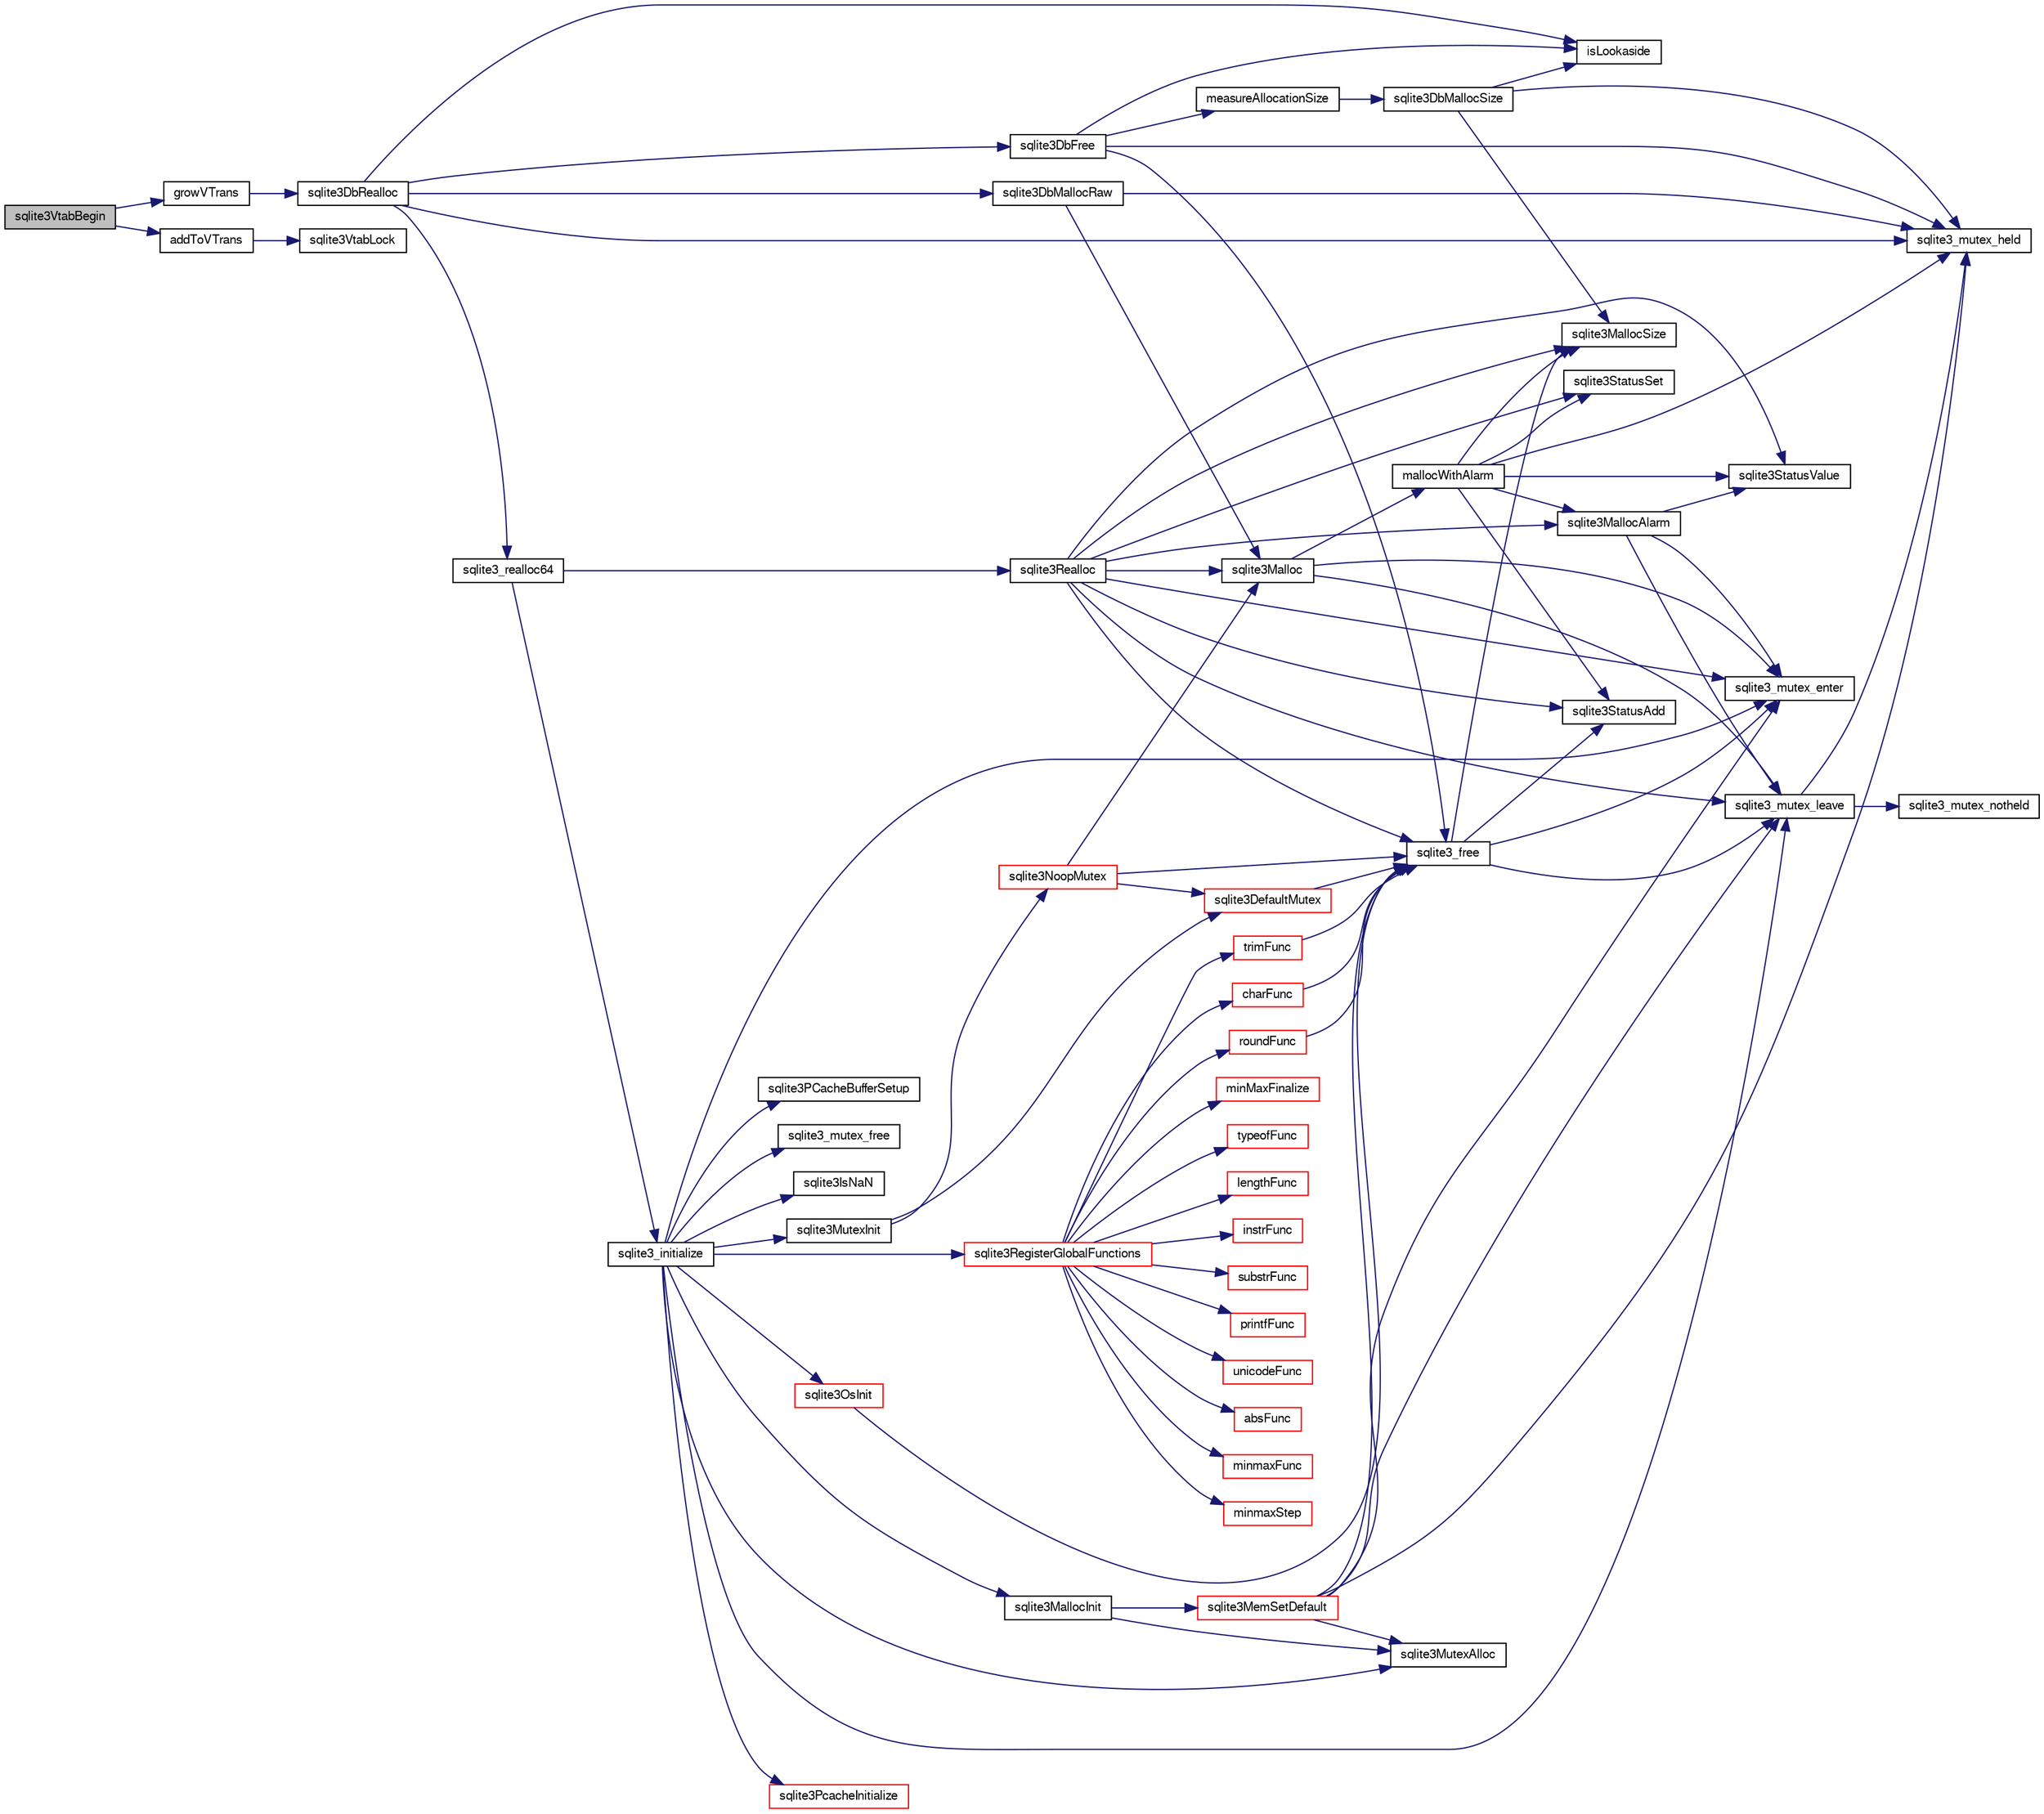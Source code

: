 digraph "sqlite3VtabBegin"
{
  edge [fontname="FreeSans",fontsize="10",labelfontname="FreeSans",labelfontsize="10"];
  node [fontname="FreeSans",fontsize="10",shape=record];
  rankdir="LR";
  Node800026 [label="sqlite3VtabBegin",height=0.2,width=0.4,color="black", fillcolor="grey75", style="filled", fontcolor="black"];
  Node800026 -> Node800027 [color="midnightblue",fontsize="10",style="solid",fontname="FreeSans"];
  Node800027 [label="growVTrans",height=0.2,width=0.4,color="black", fillcolor="white", style="filled",URL="$sqlite3_8c.html#aa5faa1578b20b8eb26ac5a4512b31441"];
  Node800027 -> Node800028 [color="midnightblue",fontsize="10",style="solid",fontname="FreeSans"];
  Node800028 [label="sqlite3DbRealloc",height=0.2,width=0.4,color="black", fillcolor="white", style="filled",URL="$sqlite3_8c.html#ae028f4902a9d29bcaf310ff289ee87dc"];
  Node800028 -> Node800029 [color="midnightblue",fontsize="10",style="solid",fontname="FreeSans"];
  Node800029 [label="sqlite3_mutex_held",height=0.2,width=0.4,color="black", fillcolor="white", style="filled",URL="$sqlite3_8c.html#acf77da68932b6bc163c5e68547ecc3e7"];
  Node800028 -> Node800030 [color="midnightblue",fontsize="10",style="solid",fontname="FreeSans"];
  Node800030 [label="sqlite3DbMallocRaw",height=0.2,width=0.4,color="black", fillcolor="white", style="filled",URL="$sqlite3_8c.html#abbe8be0cf7175e11ddc3e2218fad924e"];
  Node800030 -> Node800029 [color="midnightblue",fontsize="10",style="solid",fontname="FreeSans"];
  Node800030 -> Node800031 [color="midnightblue",fontsize="10",style="solid",fontname="FreeSans"];
  Node800031 [label="sqlite3Malloc",height=0.2,width=0.4,color="black", fillcolor="white", style="filled",URL="$sqlite3_8c.html#a361a2eaa846b1885f123abe46f5d8b2b"];
  Node800031 -> Node800032 [color="midnightblue",fontsize="10",style="solid",fontname="FreeSans"];
  Node800032 [label="sqlite3_mutex_enter",height=0.2,width=0.4,color="black", fillcolor="white", style="filled",URL="$sqlite3_8c.html#a1c12cde690bd89f104de5cbad12a6bf5"];
  Node800031 -> Node800033 [color="midnightblue",fontsize="10",style="solid",fontname="FreeSans"];
  Node800033 [label="mallocWithAlarm",height=0.2,width=0.4,color="black", fillcolor="white", style="filled",URL="$sqlite3_8c.html#ab070d5cf8e48ec8a6a43cf025d48598b"];
  Node800033 -> Node800029 [color="midnightblue",fontsize="10",style="solid",fontname="FreeSans"];
  Node800033 -> Node800034 [color="midnightblue",fontsize="10",style="solid",fontname="FreeSans"];
  Node800034 [label="sqlite3StatusSet",height=0.2,width=0.4,color="black", fillcolor="white", style="filled",URL="$sqlite3_8c.html#afec7586c01fcb5ea17dc9d7725a589d9"];
  Node800033 -> Node800035 [color="midnightblue",fontsize="10",style="solid",fontname="FreeSans"];
  Node800035 [label="sqlite3StatusValue",height=0.2,width=0.4,color="black", fillcolor="white", style="filled",URL="$sqlite3_8c.html#a30b8ac296c6e200c1fa57708d52c6ef6"];
  Node800033 -> Node800036 [color="midnightblue",fontsize="10",style="solid",fontname="FreeSans"];
  Node800036 [label="sqlite3MallocAlarm",height=0.2,width=0.4,color="black", fillcolor="white", style="filled",URL="$sqlite3_8c.html#ada66988e8471d1198f3219c062377508"];
  Node800036 -> Node800035 [color="midnightblue",fontsize="10",style="solid",fontname="FreeSans"];
  Node800036 -> Node800037 [color="midnightblue",fontsize="10",style="solid",fontname="FreeSans"];
  Node800037 [label="sqlite3_mutex_leave",height=0.2,width=0.4,color="black", fillcolor="white", style="filled",URL="$sqlite3_8c.html#a5838d235601dbd3c1fa993555c6bcc93"];
  Node800037 -> Node800029 [color="midnightblue",fontsize="10",style="solid",fontname="FreeSans"];
  Node800037 -> Node800038 [color="midnightblue",fontsize="10",style="solid",fontname="FreeSans"];
  Node800038 [label="sqlite3_mutex_notheld",height=0.2,width=0.4,color="black", fillcolor="white", style="filled",URL="$sqlite3_8c.html#a83967c837c1c000d3b5adcfaa688f5dc"];
  Node800036 -> Node800032 [color="midnightblue",fontsize="10",style="solid",fontname="FreeSans"];
  Node800033 -> Node800039 [color="midnightblue",fontsize="10",style="solid",fontname="FreeSans"];
  Node800039 [label="sqlite3MallocSize",height=0.2,width=0.4,color="black", fillcolor="white", style="filled",URL="$sqlite3_8c.html#acf5d2a5f35270bafb050bd2def576955"];
  Node800033 -> Node800040 [color="midnightblue",fontsize="10",style="solid",fontname="FreeSans"];
  Node800040 [label="sqlite3StatusAdd",height=0.2,width=0.4,color="black", fillcolor="white", style="filled",URL="$sqlite3_8c.html#afa029f93586aeab4cc85360905dae9cd"];
  Node800031 -> Node800037 [color="midnightblue",fontsize="10",style="solid",fontname="FreeSans"];
  Node800028 -> Node800041 [color="midnightblue",fontsize="10",style="solid",fontname="FreeSans"];
  Node800041 [label="isLookaside",height=0.2,width=0.4,color="black", fillcolor="white", style="filled",URL="$sqlite3_8c.html#a770fa05ff9717b75e16f4d968a77b897"];
  Node800028 -> Node800042 [color="midnightblue",fontsize="10",style="solid",fontname="FreeSans"];
  Node800042 [label="sqlite3DbFree",height=0.2,width=0.4,color="black", fillcolor="white", style="filled",URL="$sqlite3_8c.html#ac70ab821a6607b4a1b909582dc37a069"];
  Node800042 -> Node800029 [color="midnightblue",fontsize="10",style="solid",fontname="FreeSans"];
  Node800042 -> Node800043 [color="midnightblue",fontsize="10",style="solid",fontname="FreeSans"];
  Node800043 [label="measureAllocationSize",height=0.2,width=0.4,color="black", fillcolor="white", style="filled",URL="$sqlite3_8c.html#a45731e644a22fdb756e2b6337224217a"];
  Node800043 -> Node800044 [color="midnightblue",fontsize="10",style="solid",fontname="FreeSans"];
  Node800044 [label="sqlite3DbMallocSize",height=0.2,width=0.4,color="black", fillcolor="white", style="filled",URL="$sqlite3_8c.html#aa397e5a8a03495203a0767abf0a71f86"];
  Node800044 -> Node800039 [color="midnightblue",fontsize="10",style="solid",fontname="FreeSans"];
  Node800044 -> Node800029 [color="midnightblue",fontsize="10",style="solid",fontname="FreeSans"];
  Node800044 -> Node800041 [color="midnightblue",fontsize="10",style="solid",fontname="FreeSans"];
  Node800042 -> Node800041 [color="midnightblue",fontsize="10",style="solid",fontname="FreeSans"];
  Node800042 -> Node800045 [color="midnightblue",fontsize="10",style="solid",fontname="FreeSans"];
  Node800045 [label="sqlite3_free",height=0.2,width=0.4,color="black", fillcolor="white", style="filled",URL="$sqlite3_8c.html#a6552349e36a8a691af5487999ab09519"];
  Node800045 -> Node800032 [color="midnightblue",fontsize="10",style="solid",fontname="FreeSans"];
  Node800045 -> Node800040 [color="midnightblue",fontsize="10",style="solid",fontname="FreeSans"];
  Node800045 -> Node800039 [color="midnightblue",fontsize="10",style="solid",fontname="FreeSans"];
  Node800045 -> Node800037 [color="midnightblue",fontsize="10",style="solid",fontname="FreeSans"];
  Node800028 -> Node800046 [color="midnightblue",fontsize="10",style="solid",fontname="FreeSans"];
  Node800046 [label="sqlite3_realloc64",height=0.2,width=0.4,color="black", fillcolor="white", style="filled",URL="$sqlite3_8c.html#a3765a714077ee547e811034236dc9ecd"];
  Node800046 -> Node800047 [color="midnightblue",fontsize="10",style="solid",fontname="FreeSans"];
  Node800047 [label="sqlite3_initialize",height=0.2,width=0.4,color="black", fillcolor="white", style="filled",URL="$sqlite3_8c.html#ab0c0ee2d5d4cf8b28e9572296a8861df"];
  Node800047 -> Node800048 [color="midnightblue",fontsize="10",style="solid",fontname="FreeSans"];
  Node800048 [label="sqlite3MutexInit",height=0.2,width=0.4,color="black", fillcolor="white", style="filled",URL="$sqlite3_8c.html#a7906afcdd1cdb3d0007eb932398a1158"];
  Node800048 -> Node800049 [color="midnightblue",fontsize="10",style="solid",fontname="FreeSans"];
  Node800049 [label="sqlite3DefaultMutex",height=0.2,width=0.4,color="red", fillcolor="white", style="filled",URL="$sqlite3_8c.html#ac895a71e325f9b2f9b862f737c17aca8"];
  Node800049 -> Node800045 [color="midnightblue",fontsize="10",style="solid",fontname="FreeSans"];
  Node800048 -> Node800058 [color="midnightblue",fontsize="10",style="solid",fontname="FreeSans"];
  Node800058 [label="sqlite3NoopMutex",height=0.2,width=0.4,color="red", fillcolor="white", style="filled",URL="$sqlite3_8c.html#a09742cde9ef371d94f8201d2cdb543e4"];
  Node800058 -> Node800031 [color="midnightblue",fontsize="10",style="solid",fontname="FreeSans"];
  Node800058 -> Node800045 [color="midnightblue",fontsize="10",style="solid",fontname="FreeSans"];
  Node800058 -> Node800049 [color="midnightblue",fontsize="10",style="solid",fontname="FreeSans"];
  Node800047 -> Node800066 [color="midnightblue",fontsize="10",style="solid",fontname="FreeSans"];
  Node800066 [label="sqlite3MutexAlloc",height=0.2,width=0.4,color="black", fillcolor="white", style="filled",URL="$sqlite3_8c.html#a0e3f432ee581f6876b590e7ad7e84e19"];
  Node800047 -> Node800032 [color="midnightblue",fontsize="10",style="solid",fontname="FreeSans"];
  Node800047 -> Node800067 [color="midnightblue",fontsize="10",style="solid",fontname="FreeSans"];
  Node800067 [label="sqlite3MallocInit",height=0.2,width=0.4,color="black", fillcolor="white", style="filled",URL="$sqlite3_8c.html#a9e06f9e7cad0d83ce80ab493c9533552"];
  Node800067 -> Node800068 [color="midnightblue",fontsize="10",style="solid",fontname="FreeSans"];
  Node800068 [label="sqlite3MemSetDefault",height=0.2,width=0.4,color="red", fillcolor="white", style="filled",URL="$sqlite3_8c.html#a162fbfd727e92c5f8f72625b5ff62549"];
  Node800068 -> Node800066 [color="midnightblue",fontsize="10",style="solid",fontname="FreeSans"];
  Node800068 -> Node800032 [color="midnightblue",fontsize="10",style="solid",fontname="FreeSans"];
  Node800068 -> Node800037 [color="midnightblue",fontsize="10",style="solid",fontname="FreeSans"];
  Node800068 -> Node800029 [color="midnightblue",fontsize="10",style="solid",fontname="FreeSans"];
  Node800068 -> Node800045 [color="midnightblue",fontsize="10",style="solid",fontname="FreeSans"];
  Node800067 -> Node800066 [color="midnightblue",fontsize="10",style="solid",fontname="FreeSans"];
  Node800047 -> Node800037 [color="midnightblue",fontsize="10",style="solid",fontname="FreeSans"];
  Node800047 -> Node800155 [color="midnightblue",fontsize="10",style="solid",fontname="FreeSans"];
  Node800155 [label="sqlite3RegisterGlobalFunctions",height=0.2,width=0.4,color="red", fillcolor="white", style="filled",URL="$sqlite3_8c.html#a9f75bd111010f29e1b8d74344473c4ec"];
  Node800155 -> Node800156 [color="midnightblue",fontsize="10",style="solid",fontname="FreeSans"];
  Node800156 [label="trimFunc",height=0.2,width=0.4,color="red", fillcolor="white", style="filled",URL="$sqlite3_8c.html#afad56dbe7f08139a630156e644b14704"];
  Node800156 -> Node800045 [color="midnightblue",fontsize="10",style="solid",fontname="FreeSans"];
  Node800155 -> Node800169 [color="midnightblue",fontsize="10",style="solid",fontname="FreeSans"];
  Node800169 [label="minmaxFunc",height=0.2,width=0.4,color="red", fillcolor="white", style="filled",URL="$sqlite3_8c.html#a4d00f48b948fd73cb70bcfd1efc0bfb0"];
  Node800155 -> Node800178 [color="midnightblue",fontsize="10",style="solid",fontname="FreeSans"];
  Node800178 [label="minmaxStep",height=0.2,width=0.4,color="red", fillcolor="white", style="filled",URL="$sqlite3_8c.html#a5b4c0da0f3b61d7ff25ebd30aa22cca4"];
  Node800155 -> Node800182 [color="midnightblue",fontsize="10",style="solid",fontname="FreeSans"];
  Node800182 [label="minMaxFinalize",height=0.2,width=0.4,color="red", fillcolor="white", style="filled",URL="$sqlite3_8c.html#a0439dd90934a2dee93517c50884d5924"];
  Node800155 -> Node800183 [color="midnightblue",fontsize="10",style="solid",fontname="FreeSans"];
  Node800183 [label="typeofFunc",height=0.2,width=0.4,color="red", fillcolor="white", style="filled",URL="$sqlite3_8c.html#aba6c564ff0d6b017de448469d0fb243f"];
  Node800155 -> Node800184 [color="midnightblue",fontsize="10",style="solid",fontname="FreeSans"];
  Node800184 [label="lengthFunc",height=0.2,width=0.4,color="red", fillcolor="white", style="filled",URL="$sqlite3_8c.html#affdabf006c37c26a1c3e325badb83546"];
  Node800155 -> Node800189 [color="midnightblue",fontsize="10",style="solid",fontname="FreeSans"];
  Node800189 [label="instrFunc",height=0.2,width=0.4,color="red", fillcolor="white", style="filled",URL="$sqlite3_8c.html#a8f86ca540b92ac28aaefaa126170cf8c"];
  Node800155 -> Node800191 [color="midnightblue",fontsize="10",style="solid",fontname="FreeSans"];
  Node800191 [label="substrFunc",height=0.2,width=0.4,color="red", fillcolor="white", style="filled",URL="$sqlite3_8c.html#a8a8739d9af5589338113371e440b2734"];
  Node800155 -> Node800196 [color="midnightblue",fontsize="10",style="solid",fontname="FreeSans"];
  Node800196 [label="printfFunc",height=0.2,width=0.4,color="red", fillcolor="white", style="filled",URL="$sqlite3_8c.html#a80ca21d434c7c5b6668bee721331dda8"];
  Node800155 -> Node800198 [color="midnightblue",fontsize="10",style="solid",fontname="FreeSans"];
  Node800198 [label="unicodeFunc",height=0.2,width=0.4,color="red", fillcolor="white", style="filled",URL="$sqlite3_8c.html#a1d3d012cbe2276d8d713be80884db355"];
  Node800155 -> Node800200 [color="midnightblue",fontsize="10",style="solid",fontname="FreeSans"];
  Node800200 [label="charFunc",height=0.2,width=0.4,color="red", fillcolor="white", style="filled",URL="$sqlite3_8c.html#ab9b72ce47fcea3c3b92e816435a0fd91"];
  Node800200 -> Node800045 [color="midnightblue",fontsize="10",style="solid",fontname="FreeSans"];
  Node800155 -> Node800201 [color="midnightblue",fontsize="10",style="solid",fontname="FreeSans"];
  Node800201 [label="absFunc",height=0.2,width=0.4,color="red", fillcolor="white", style="filled",URL="$sqlite3_8c.html#af271994a34f441432d50d7095e0ed23d"];
  Node800155 -> Node800206 [color="midnightblue",fontsize="10",style="solid",fontname="FreeSans"];
  Node800206 [label="roundFunc",height=0.2,width=0.4,color="red", fillcolor="white", style="filled",URL="$sqlite3_8c.html#a8c444ba254edc27891111b76e7ba85e7"];
  Node800206 -> Node800045 [color="midnightblue",fontsize="10",style="solid",fontname="FreeSans"];
  Node800047 -> Node800303 [color="midnightblue",fontsize="10",style="solid",fontname="FreeSans"];
  Node800303 [label="sqlite3PcacheInitialize",height=0.2,width=0.4,color="red", fillcolor="white", style="filled",URL="$sqlite3_8c.html#a2902c61ddc88bea002c4d69fe4052b1f"];
  Node800047 -> Node800304 [color="midnightblue",fontsize="10",style="solid",fontname="FreeSans"];
  Node800304 [label="sqlite3OsInit",height=0.2,width=0.4,color="red", fillcolor="white", style="filled",URL="$sqlite3_8c.html#afeaa886fe1ca086a30fd278b1d069762"];
  Node800304 -> Node800045 [color="midnightblue",fontsize="10",style="solid",fontname="FreeSans"];
  Node800047 -> Node800308 [color="midnightblue",fontsize="10",style="solid",fontname="FreeSans"];
  Node800308 [label="sqlite3PCacheBufferSetup",height=0.2,width=0.4,color="black", fillcolor="white", style="filled",URL="$sqlite3_8c.html#ad18a1eebefdfbc4254f473f7b0101937"];
  Node800047 -> Node800309 [color="midnightblue",fontsize="10",style="solid",fontname="FreeSans"];
  Node800309 [label="sqlite3_mutex_free",height=0.2,width=0.4,color="black", fillcolor="white", style="filled",URL="$sqlite3_8c.html#a2db2e72e08f6873afa9c61b0ec726fec"];
  Node800047 -> Node800091 [color="midnightblue",fontsize="10",style="solid",fontname="FreeSans"];
  Node800091 [label="sqlite3IsNaN",height=0.2,width=0.4,color="black", fillcolor="white", style="filled",URL="$sqlite3_8c.html#aed4d78203877c3486765ccbc7feebb50"];
  Node800046 -> Node800080 [color="midnightblue",fontsize="10",style="solid",fontname="FreeSans"];
  Node800080 [label="sqlite3Realloc",height=0.2,width=0.4,color="black", fillcolor="white", style="filled",URL="$sqlite3_8c.html#ad53aefdfc088f622e23ffe838201fe22"];
  Node800080 -> Node800031 [color="midnightblue",fontsize="10",style="solid",fontname="FreeSans"];
  Node800080 -> Node800045 [color="midnightblue",fontsize="10",style="solid",fontname="FreeSans"];
  Node800080 -> Node800039 [color="midnightblue",fontsize="10",style="solid",fontname="FreeSans"];
  Node800080 -> Node800032 [color="midnightblue",fontsize="10",style="solid",fontname="FreeSans"];
  Node800080 -> Node800034 [color="midnightblue",fontsize="10",style="solid",fontname="FreeSans"];
  Node800080 -> Node800035 [color="midnightblue",fontsize="10",style="solid",fontname="FreeSans"];
  Node800080 -> Node800036 [color="midnightblue",fontsize="10",style="solid",fontname="FreeSans"];
  Node800080 -> Node800040 [color="midnightblue",fontsize="10",style="solid",fontname="FreeSans"];
  Node800080 -> Node800037 [color="midnightblue",fontsize="10",style="solid",fontname="FreeSans"];
  Node800026 -> Node800310 [color="midnightblue",fontsize="10",style="solid",fontname="FreeSans"];
  Node800310 [label="addToVTrans",height=0.2,width=0.4,color="black", fillcolor="white", style="filled",URL="$sqlite3_8c.html#a0ce12e9b589480b040c9cd3b513ac134"];
  Node800310 -> Node800311 [color="midnightblue",fontsize="10",style="solid",fontname="FreeSans"];
  Node800311 [label="sqlite3VtabLock",height=0.2,width=0.4,color="black", fillcolor="white", style="filled",URL="$sqlite3_8c.html#aa2b6bcc2ba2b313da4b72e6b0d83dea6"];
}

